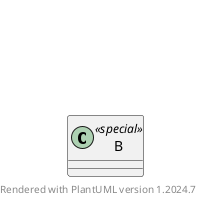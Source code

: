 @startuml
    class A 
    class B <<special>>
    interface C
    class D

    D <|-- B

    ' hide all, but types with stereotype <<special>>
    hide *
    show <<special>>
    
    footer Rendered with PlantUML version %version()
@enduml